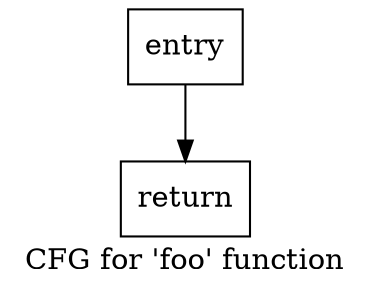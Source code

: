 digraph "CFG for 'foo' function" {
	label="CFG for 'foo' function";

	Node0x126b3a0 [shape=record,label="{entry}"];
	Node0x126b3a0 -> Node0x1275dc0;
	Node0x1275dc0 [shape=record,label="{return}"];
}
